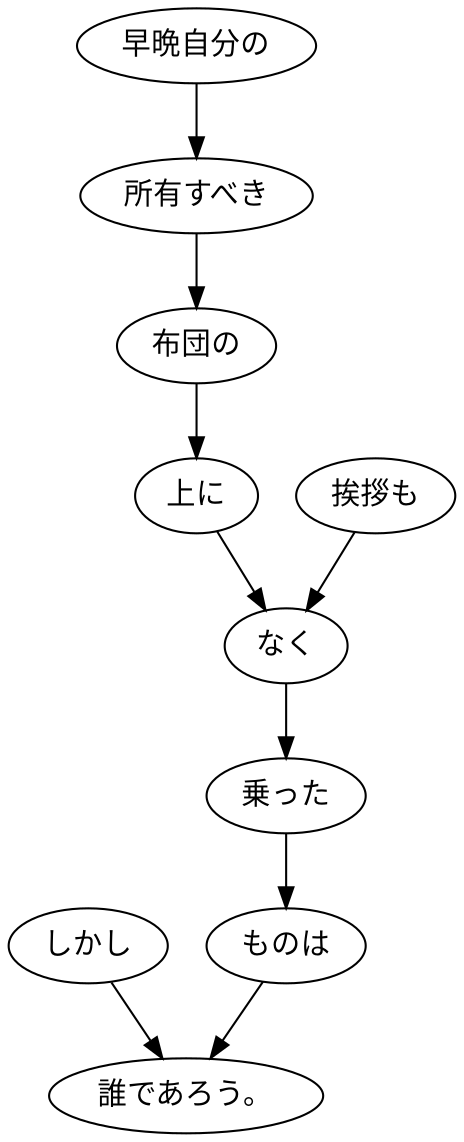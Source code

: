 digraph graph2286 {
	node0 [label="しかし"];
	node1 [label="早晩自分の"];
	node2 [label="所有すべき"];
	node3 [label="布団の"];
	node4 [label="上に"];
	node5 [label="挨拶も"];
	node6 [label="なく"];
	node7 [label="乗った"];
	node8 [label="ものは"];
	node9 [label="誰であろう。"];
	node0 -> node9;
	node1 -> node2;
	node2 -> node3;
	node3 -> node4;
	node4 -> node6;
	node5 -> node6;
	node6 -> node7;
	node7 -> node8;
	node8 -> node9;
}
